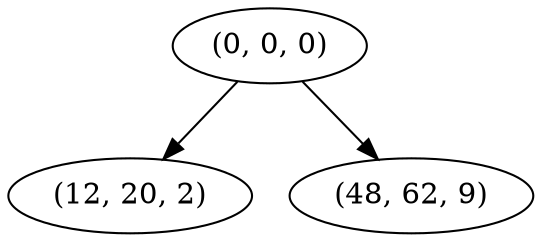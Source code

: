 digraph tree {
    "(0, 0, 0)";
    "(12, 20, 2)";
    "(48, 62, 9)";
    "(0, 0, 0)" -> "(12, 20, 2)";
    "(0, 0, 0)" -> "(48, 62, 9)";
}
